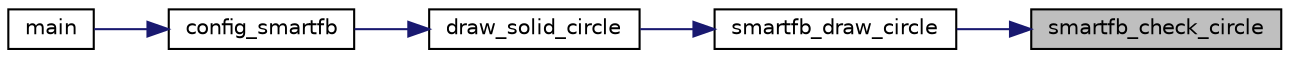 digraph "smartfb_check_circle"
{
 // INTERACTIVE_SVG=YES
 // LATEX_PDF_SIZE
  bgcolor="transparent";
  edge [fontname="Helvetica",fontsize="10",labelfontname="Helvetica",labelfontsize="10"];
  node [fontname="Helvetica",fontsize="10",shape=record];
  rankdir="RL";
  Node1 [label="smartfb_check_circle",height=0.2,width=0.4,color="black", fillcolor="grey75", style="filled", fontcolor="black",tooltip=" "];
  Node1 -> Node2 [dir="back",color="midnightblue",fontsize="10",style="solid",fontname="Helvetica"];
  Node2 [label="smartfb_draw_circle",height=0.2,width=0.4,color="black",URL="$df/d1d/group__SmartFB-api.html#ga1131c6fadd1b0e525f5af0a9de892bd7",tooltip=" "];
  Node2 -> Node3 [dir="back",color="midnightblue",fontsize="10",style="solid",fontname="Helvetica"];
  Node3 [label="draw_solid_circle",height=0.2,width=0.4,color="black",URL="$dc/d60/test__smartfb_8c.html#afa8d521d7b22adaba63505e4b50864a0",tooltip=" "];
  Node3 -> Node4 [dir="back",color="midnightblue",fontsize="10",style="solid",fontname="Helvetica"];
  Node4 [label="config_smartfb",height=0.2,width=0.4,color="black",URL="$dc/d60/test__smartfb_8c.html#a76f4f3e6e9161f07299e1e363c60aa8d",tooltip=" "];
  Node4 -> Node5 [dir="back",color="midnightblue",fontsize="10",style="solid",fontname="Helvetica"];
  Node5 [label="main",height=0.2,width=0.4,color="black",URL="$dc/d60/test__smartfb_8c.html#a3c04138a5bfe5d72780bb7e82a18e627",tooltip=" "];
}
